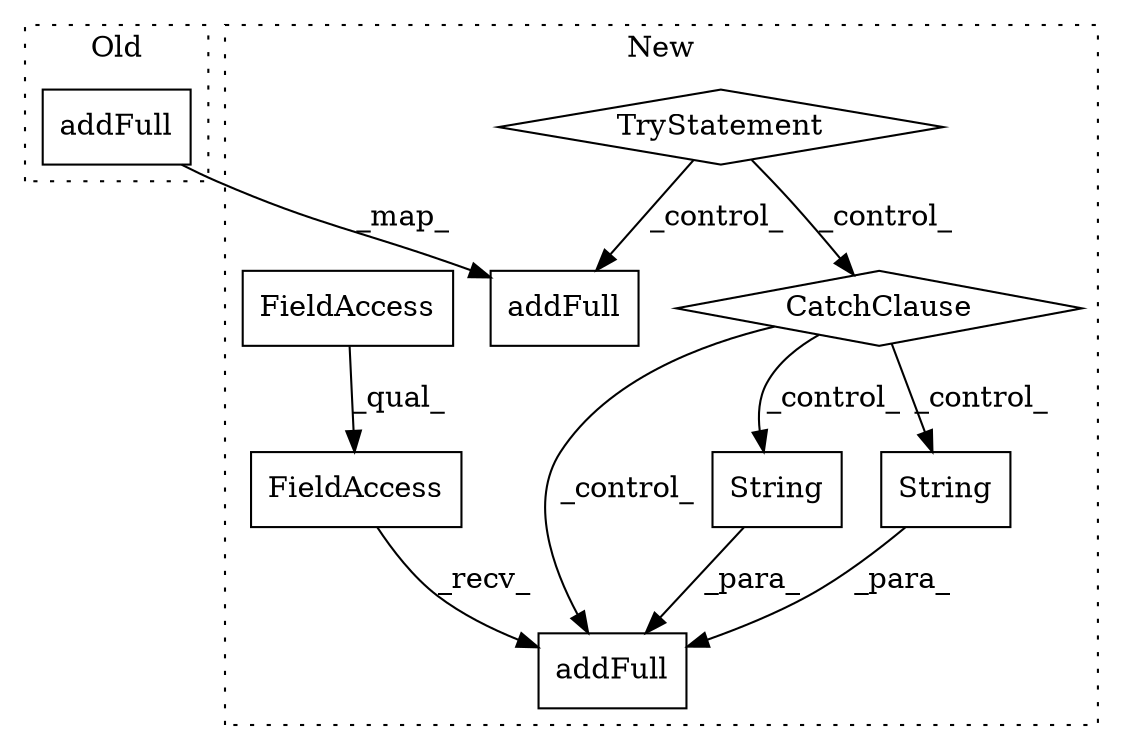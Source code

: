 digraph G {
subgraph cluster0 {
1 [label="addFull" a="32" s="18528,18617" l="8,1" shape="box"];
label = "Old";
style="dotted";
}
subgraph cluster1 {
2 [label="addFull" a="32" s="17779,17868" l="8,1" shape="box"];
3 [label="TryStatement" a="54" s="17681" l="4" shape="diamond"];
4 [label="CatchClause" a="12" s="17880,17916" l="13,2" shape="diamond"];
5 [label="addFull" a="32" s="17958,18047" l="8,1" shape="box"];
6 [label="String" a="32" s="18017,18032" l="7,1" shape="box"];
7 [label="FieldAccess" a="22" s="17928" l="29" shape="box"];
8 [label="FieldAccess" a="22" s="17928" l="21" shape="box"];
9 [label="String" a="32" s="17982,17996" l="7,1" shape="box"];
label = "New";
style="dotted";
}
1 -> 2 [label="_map_"];
3 -> 4 [label="_control_"];
3 -> 2 [label="_control_"];
4 -> 5 [label="_control_"];
4 -> 9 [label="_control_"];
4 -> 6 [label="_control_"];
6 -> 5 [label="_para_"];
7 -> 5 [label="_recv_"];
8 -> 7 [label="_qual_"];
9 -> 5 [label="_para_"];
}